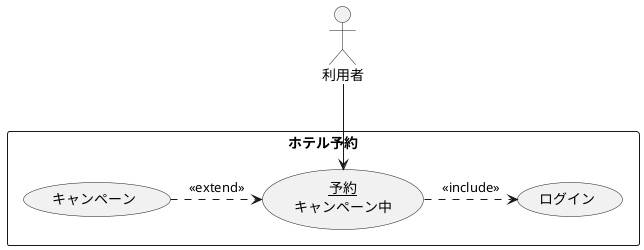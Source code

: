 @startuml ユースケース図
    rectangle ホテル予約{
    usecase キャンペーン
    usecase ログイン 
    usecase (<u>予約</u>\nキャンペーン中) as input
}
利用者 --> input
(キャンペーン) .> input: <<extend>>
input .> ログイン: <<include>> 
@enduml